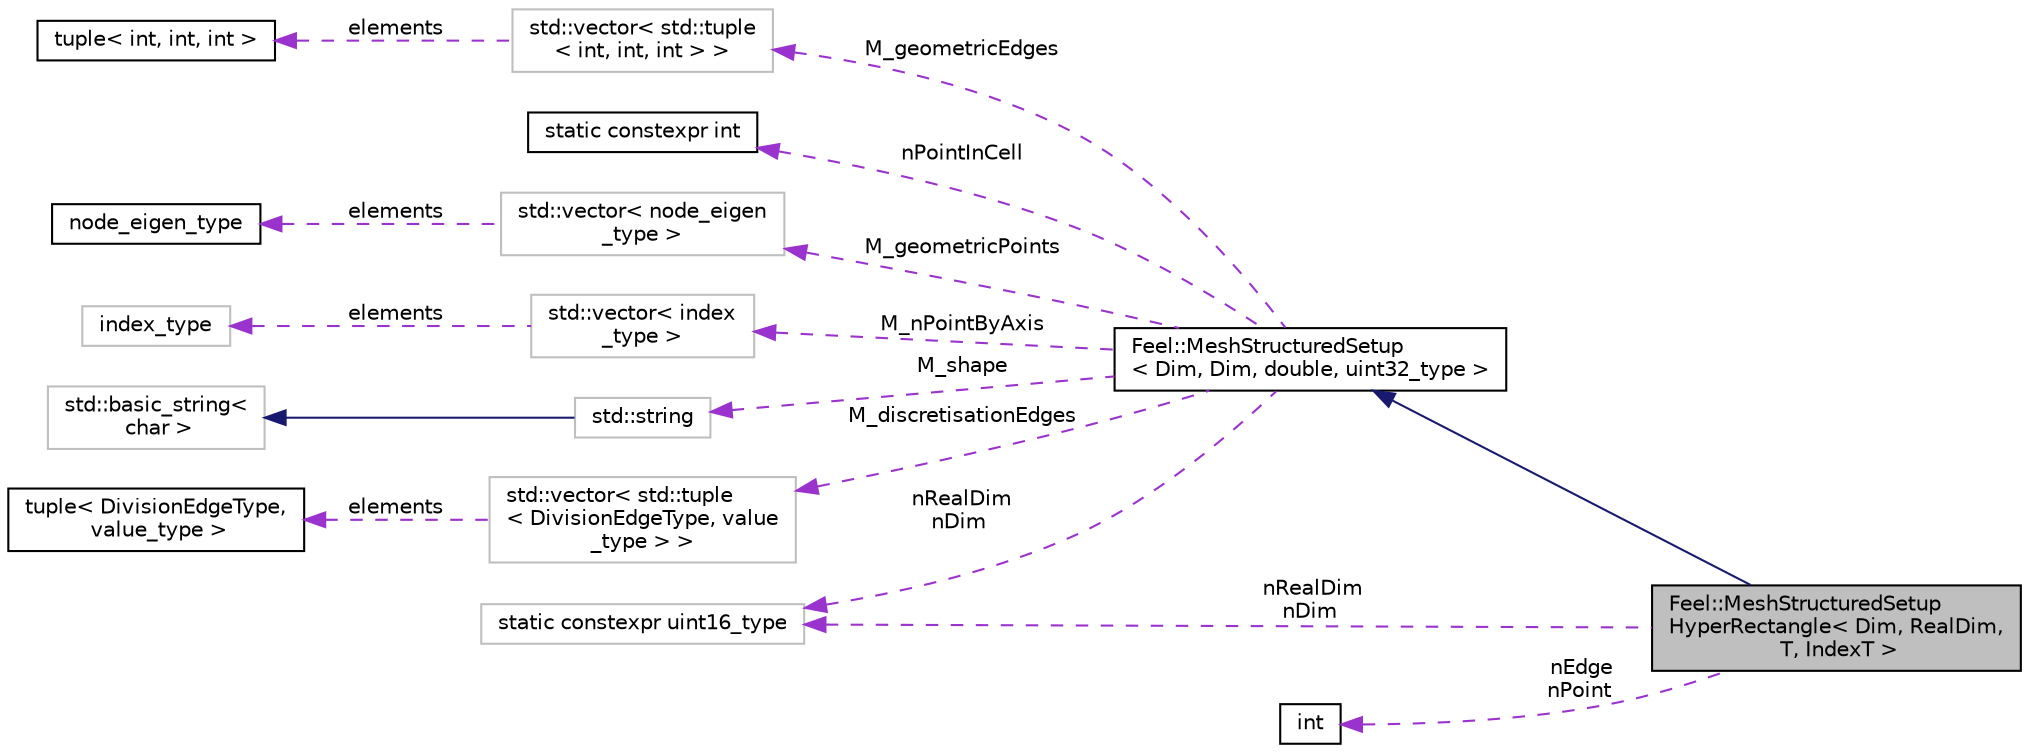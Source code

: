 digraph "Feel::MeshStructuredSetupHyperRectangle&lt; Dim, RealDim, T, IndexT &gt;"
{
 // LATEX_PDF_SIZE
  edge [fontname="Helvetica",fontsize="10",labelfontname="Helvetica",labelfontsize="10"];
  node [fontname="Helvetica",fontsize="10",shape=record];
  rankdir="LR";
  Node1 [label="Feel::MeshStructuredSetup\lHyperRectangle\< Dim, RealDim,\l T, IndexT \>",height=0.2,width=0.4,color="black", fillcolor="grey75", style="filled", fontcolor="black",tooltip=" "];
  Node2 -> Node1 [dir="back",color="midnightblue",fontsize="10",style="solid",fontname="Helvetica"];
  Node2 [label="Feel::MeshStructuredSetup\l\< Dim, Dim, double, uint32_type \>",height=0.2,width=0.4,color="black", fillcolor="white", style="filled",URL="$classFeel_1_1MeshStructuredSetup.html",tooltip=" "];
  Node3 -> Node2 [dir="back",color="darkorchid3",fontsize="10",style="dashed",label=" nPointInCell" ,fontname="Helvetica"];
  Node3 [label="static constexpr int",height=0.2,width=0.4,color="black", fillcolor="white", style="filled",URL="$classstatic_01constexpr_01int.html",tooltip=" "];
  Node4 -> Node2 [dir="back",color="darkorchid3",fontsize="10",style="dashed",label=" M_geometricPoints" ,fontname="Helvetica"];
  Node4 [label="std::vector\< node_eigen\l_type \>",height=0.2,width=0.4,color="grey75", fillcolor="white", style="filled",tooltip=" "];
  Node5 -> Node4 [dir="back",color="darkorchid3",fontsize="10",style="dashed",label=" elements" ,fontname="Helvetica"];
  Node5 [label="node_eigen_type",height=0.2,width=0.4,color="black", fillcolor="white", style="filled",URL="$classnode__eigen__type.html",tooltip=" "];
  Node6 -> Node2 [dir="back",color="darkorchid3",fontsize="10",style="dashed",label=" M_nPointByAxis" ,fontname="Helvetica"];
  Node6 [label="std::vector\< index\l_type \>",height=0.2,width=0.4,color="grey75", fillcolor="white", style="filled",tooltip=" "];
  Node7 -> Node6 [dir="back",color="darkorchid3",fontsize="10",style="dashed",label=" elements" ,fontname="Helvetica"];
  Node7 [label="index_type",height=0.2,width=0.4,color="grey75", fillcolor="white", style="filled",tooltip=" "];
  Node8 -> Node2 [dir="back",color="darkorchid3",fontsize="10",style="dashed",label=" nRealDim\nnDim" ,fontname="Helvetica"];
  Node8 [label="static constexpr uint16_type",height=0.2,width=0.4,color="grey75", fillcolor="white", style="filled",tooltip=" "];
  Node9 -> Node2 [dir="back",color="darkorchid3",fontsize="10",style="dashed",label=" M_shape" ,fontname="Helvetica"];
  Node9 [label="std::string",height=0.2,width=0.4,color="grey75", fillcolor="white", style="filled",tooltip="STL class."];
  Node10 -> Node9 [dir="back",color="midnightblue",fontsize="10",style="solid",fontname="Helvetica"];
  Node10 [label="std::basic_string\<\l char \>",height=0.2,width=0.4,color="grey75", fillcolor="white", style="filled",tooltip="STL class."];
  Node11 -> Node2 [dir="back",color="darkorchid3",fontsize="10",style="dashed",label=" M_discretisationEdges" ,fontname="Helvetica"];
  Node11 [label="std::vector\< std::tuple\l\< DivisionEdgeType, value\l_type \> \>",height=0.2,width=0.4,color="grey75", fillcolor="white", style="filled",tooltip=" "];
  Node12 -> Node11 [dir="back",color="darkorchid3",fontsize="10",style="dashed",label=" elements" ,fontname="Helvetica"];
  Node12 [label="tuple\< DivisionEdgeType,\l value_type \>",height=0.2,width=0.4,color="black", fillcolor="white", style="filled",URL="$classstd_1_1tuple_3_01DivisionEdgeType_00_01value__type_01_4.html",tooltip=" "];
  Node13 -> Node2 [dir="back",color="darkorchid3",fontsize="10",style="dashed",label=" M_geometricEdges" ,fontname="Helvetica"];
  Node13 [label="std::vector\< std::tuple\l\< int, int, int \> \>",height=0.2,width=0.4,color="grey75", fillcolor="white", style="filled",tooltip=" "];
  Node14 -> Node13 [dir="back",color="darkorchid3",fontsize="10",style="dashed",label=" elements" ,fontname="Helvetica"];
  Node14 [label="tuple\< int, int, int \>",height=0.2,width=0.4,color="black", fillcolor="white", style="filled",URL="$classstd_1_1tuple_3_01int_00_01int_00_01int_01_4.html",tooltip=" "];
  Node8 -> Node1 [dir="back",color="darkorchid3",fontsize="10",style="dashed",label=" nRealDim\nnDim" ,fontname="Helvetica"];
  Node15 -> Node1 [dir="back",color="darkorchid3",fontsize="10",style="dashed",label=" nEdge\nnPoint" ,fontname="Helvetica"];
  Node15 [label="int",height=0.2,width=0.4,color="black", fillcolor="white", style="filled",URL="$classint.html",tooltip=" "];
}

